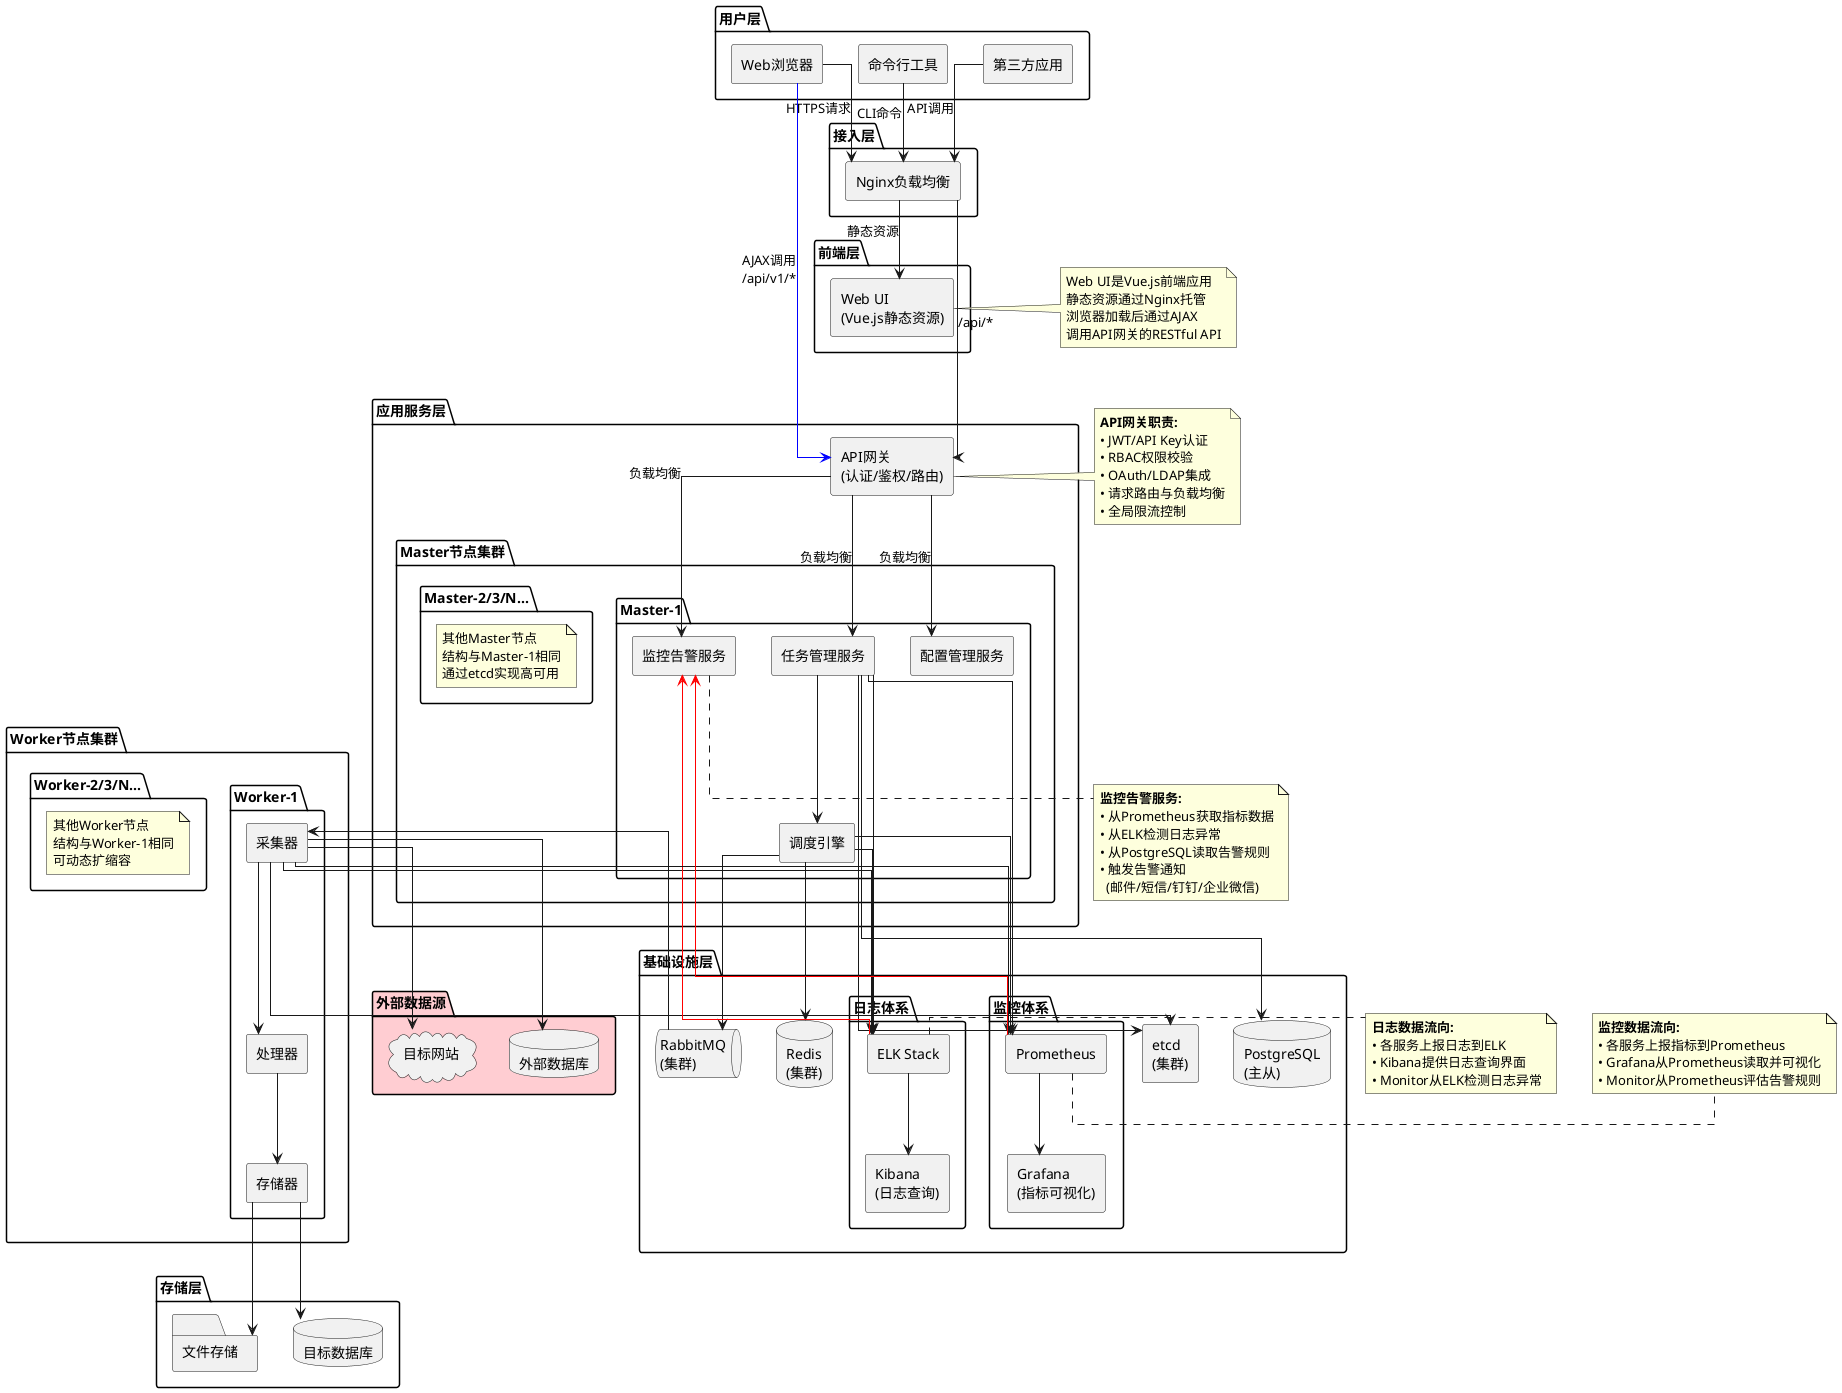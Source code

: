 @startuml system_architecture
!define RECTANGLE class

skinparam componentStyle rectangle
skinparam linetype ortho

package "用户层" {
  [Web浏览器] as Browser
  [第三方应用] as ThirdParty
  [命令行工具] as CLI
}

package "接入层" {
  [Nginx负载均衡] as Nginx
}

package "前端层" {
  [Web UI\n(Vue.js静态资源)] as WebUI
}

package "应用服务层" {
  [API网关\n(认证/鉴权/路由)] as APIGateway

  package "Master节点集群" {
    package "Master-1" {
      [任务管理服务] as TaskMgr
      [调度引擎] as Scheduler
      [监控告警服务] as Monitor
      [配置管理服务] as ConfigMgr
    }

    package "Master-2/3/N..." as MasterOthers {
      note as MasterNote
        其他Master节点
        结构与Master-1相同
        通过etcd实现高可用
      end note
    }
  }
}

package "Worker节点集群" {
  package "Worker-1" {
    [采集器] as Collector
    [处理器] as Processor
    [存储器] as Storage
  }

  package "Worker-2/3/N..." as WorkerOthers {
    note as WorkerNote
      其他Worker节点
      结构与Worker-1相同
      可动态扩缩容
    end note
  }
}

package "基础设施层" {
  database "PostgreSQL\n(主从)" as PG
  database "Redis\n(集群)" as Redis
  queue "RabbitMQ\n(集群)" as MQ
  [etcd\n(集群)] as Etcd

  package "日志体系" {
    [ELK Stack] as ELK
    [Kibana\n(日志查询)] as Kibana
  }

  package "监控体系" {
    [Prometheus] as Prom
    [Grafana\n(指标可视化)] as Graf
  }
}

package "存储层" {
  database "目标数据库" as TargetDB
  folder "文件存储" as FileStorage
}

package "外部数据源" #FFCDD2{
  cloud "目标网站" as WebSite 
  database "外部数据库" as ExtDB 
}

Browser --> Nginx : HTTPS请求
ThirdParty --> Nginx : API调用
CLI --> Nginx : CLI命令

Nginx --> WebUI : 静态资源
Nginx --> APIGateway : /api/*

note right of WebUI
  Web UI是Vue.js前端应用
  静态资源通过Nginx托管
  浏览器加载后通过AJAX
  调用API网关的RESTful API
end note

Browser -[#blue]-> APIGateway : AJAX调用\n/api/v1/*
WebUI -[hidden]-> APIGateway

APIGateway --> TaskMgr : 负载均衡
APIGateway --> ConfigMgr : 负载均衡
APIGateway --> Monitor : 负载均衡

note left of APIGateway
  <b>API网关职责:</b>
  • JWT/API Key认证
  • RBAC权限校验
  • OAuth/LDAP集成
  • 请求路由与负载均衡
  • 全局限流控制
end note

TaskMgr --> PG
TaskMgr --> Scheduler
Scheduler --> MQ
Scheduler --> Redis

MQ --> Collector

Collector --> WebSite
Collector --> ExtDB
Collector --> Processor
Processor --> Storage
Storage --> TargetDB
Storage --> FileStorage

' === 服务注册与发现 ===
TaskMgr --> Etcd
Collector --> Etcd

' === 日志上报到ELK ===
TaskMgr --> ELK
Scheduler --> ELK
Collector --> ELK

' === ELK日志分析与告警 ===
ELK --> Kibana
ELK -[#red]-> Monitor

' === 指标上报到Prometheus ===
TaskMgr --> Prom
Scheduler --> Prom
Collector --> Prom

' === Prometheus指标采集与告警 ===
Prom --> Graf
Prom -[#red]-> Monitor

note right of ELK
  <b>日志数据流向:</b>
  • 各服务上报日志到ELK
  • Kibana提供日志查询界面
  • Monitor从ELK检测日志异常
end note

note right of Prom
  <b>监控数据流向:</b>
  • 各服务上报指标到Prometheus
  • Grafana从Prometheus读取并可视化
  • Monitor从Prometheus评估告警规则
end note

note bottom of Monitor
  <b>监控告警服务:</b>
  • 从Prometheus获取指标数据
  • 从ELK检测日志异常
  • 从PostgreSQL读取告警规则
  • 触发告警通知
    (邮件/短信/钉钉/企业微信)
end note

@enduml

